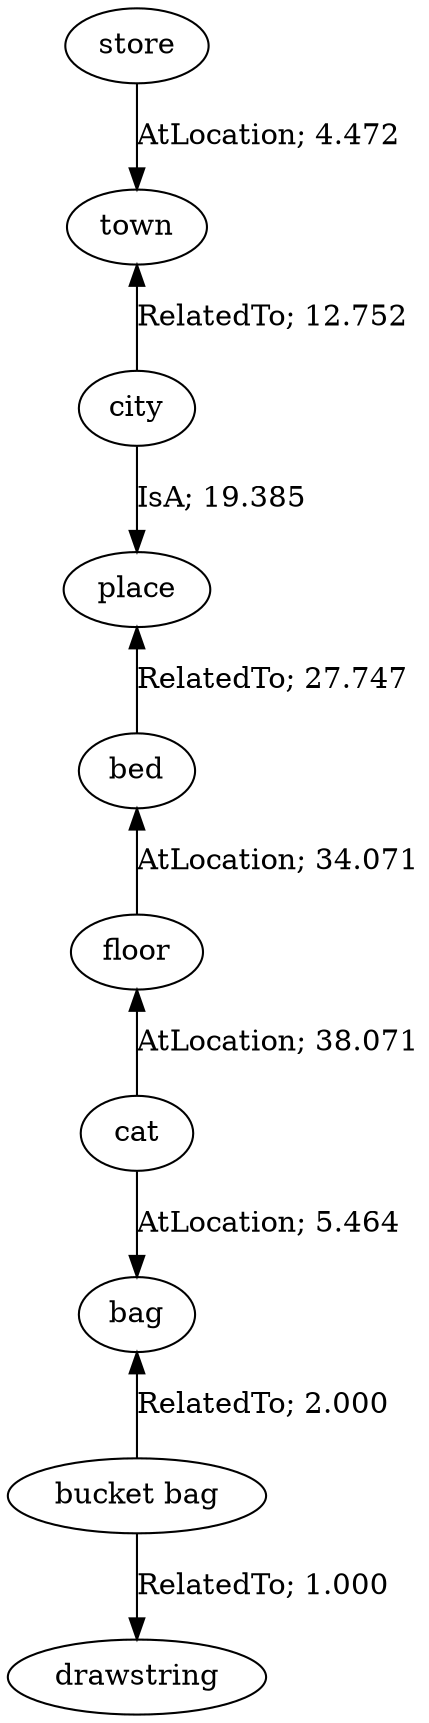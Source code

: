// The path the concepts from "store" to "drawstring".Path Length: 9; Weight Sum: 144.96134004538018; Average Weight: 16.1068155605978
digraph "1_c---store-drawstring---PLen9_WSum144.961_WAvg16.107" {
	0 [label=store]
	1 [label=town]
	2 [label=city]
	3 [label=place]
	4 [label=bed]
	5 [label=floor]
	6 [label=cat]
	7 [label=bag]
	8 [label="bucket bag"]
	9 [label=drawstring]
	0 -> 1 [label="AtLocation; 4.472" dir=forward weight=4.472]
	1 -> 2 [label="RelatedTo; 12.752" dir=back weight=12.752]
	2 -> 3 [label="IsA; 19.385" dir=forward weight=19.385]
	3 -> 4 [label="RelatedTo; 27.747" dir=back weight=27.747]
	4 -> 5 [label="AtLocation; 34.071" dir=back weight=34.071]
	5 -> 6 [label="AtLocation; 38.071" dir=back weight=38.071]
	6 -> 7 [label="AtLocation; 5.464" dir=forward weight=5.464]
	7 -> 8 [label="RelatedTo; 2.000" dir=back weight=2.000]
	8 -> 9 [label="RelatedTo; 1.000" dir=forward weight=1.000]
}
